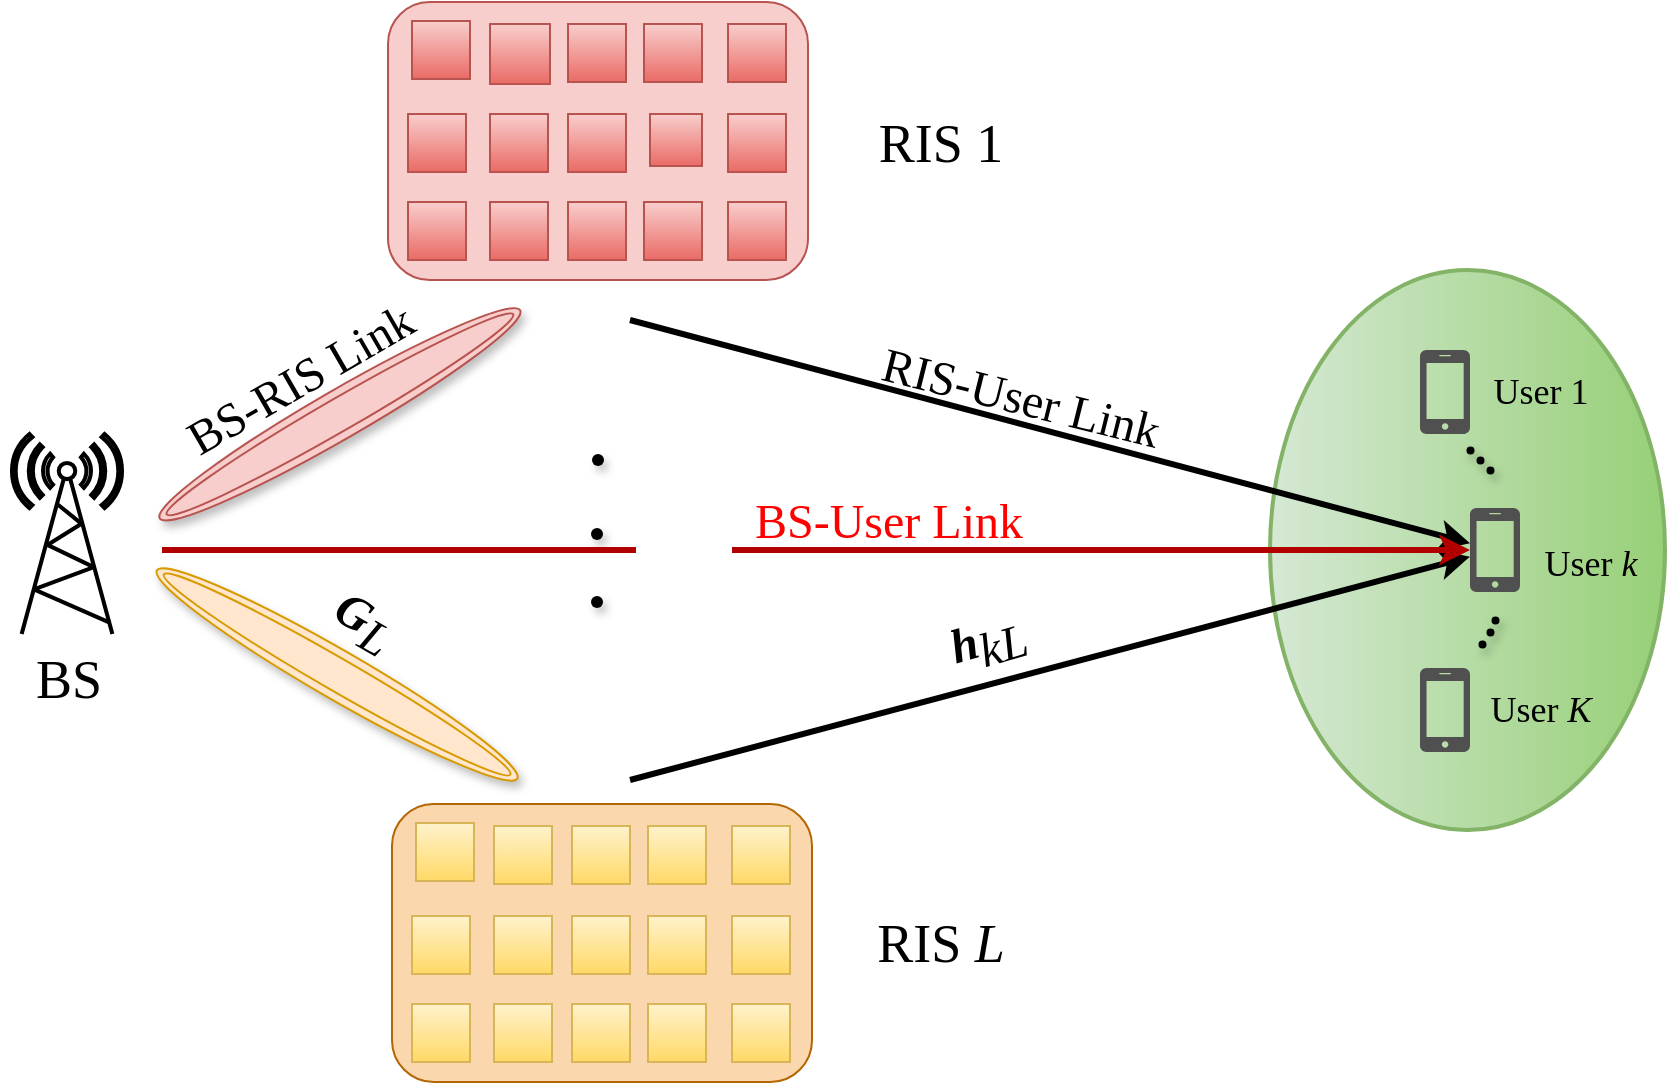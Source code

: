 <mxfile version="20.7.2" type="github">
  <diagram name="Page-1" id="80d4a630-b321-0f5e-ff81-c5a36ef4752d">
    <mxGraphModel dx="1305" dy="967" grid="1" gridSize="10" guides="1" tooltips="1" connect="1" arrows="1" fold="1" page="1" pageScale="1" pageWidth="1100" pageHeight="850" background="none" math="0" shadow="0">
      <root>
        <mxCell id="0" />
        <mxCell id="1" parent="0" />
        <mxCell id="YRPA_cbancDwPJsSHqZo-280" value="&lt;font style=&quot;font-size: 24px;&quot;&gt;BS-User Link&lt;/font&gt;" style="text;html=1;align=center;verticalAlign=middle;resizable=0;points=[];autosize=1;strokeColor=none;fillColor=none;fontSize=24;fontFamily=Times New Roman;shadow=1;glass=0;sketch=0;strokeWidth=1;rotation=0;fontColor=#FF0000;" vertex="1" parent="1">
          <mxGeometry x="489" y="521" width="160" height="40" as="geometry" />
        </mxCell>
        <mxCell id="5c82df7aa0dc6260-13" value="" style="ellipse;whiteSpace=wrap;html=1;rounded=1;shadow=0;comic=0;labelBackgroundColor=none;strokeColor=#82b366;strokeWidth=2;fillColor=#d5e8d4;fontFamily=Helvetica;fontSize=22;verticalAlign=middle;gradientDirection=north;direction=south;gradientColor=#97d077;" parent="1" vertex="1">
          <mxGeometry x="760" y="415" width="197.5" height="280" as="geometry" />
        </mxCell>
        <mxCell id="5CktjX8owWxFoJpZz1r7-76" value="" style="fontColor=#0066CC;verticalAlign=top;verticalLabelPosition=bottom;labelPosition=center;align=center;html=1;fillColor=#FFFFFF;strokeColor=#000000;gradientColor=none;gradientDirection=north;strokeWidth=2;shape=mxgraph.networks.radio_tower;rounded=1;shadow=0;comic=0;labelBackgroundColor=none;" parent="1" vertex="1">
          <mxGeometry x="131" y="497" width="55" height="100" as="geometry" />
        </mxCell>
        <mxCell id="YRPA_cbancDwPJsSHqZo-51" value="" style="rounded=1;whiteSpace=wrap;html=1;fillColor=#f8cecc;strokeColor=#b85450;" vertex="1" parent="1">
          <mxGeometry x="319" y="281" width="210" height="139" as="geometry" />
        </mxCell>
        <mxCell id="YRPA_cbancDwPJsSHqZo-52" value="" style="whiteSpace=wrap;html=1;aspect=fixed;fillColor=#f8cecc;strokeColor=#b85450;gradientColor=#ea6b66;" vertex="1" parent="1">
          <mxGeometry x="331" y="290.5" width="29" height="29" as="geometry" />
        </mxCell>
        <mxCell id="YRPA_cbancDwPJsSHqZo-53" value="" style="whiteSpace=wrap;html=1;aspect=fixed;fillColor=#f8cecc;strokeColor=#b85450;gradientColor=#ea6b66;" vertex="1" parent="1">
          <mxGeometry x="370" y="292" width="30" height="30" as="geometry" />
        </mxCell>
        <mxCell id="YRPA_cbancDwPJsSHqZo-54" value="" style="whiteSpace=wrap;html=1;aspect=fixed;fillColor=#f8cecc;strokeColor=#b85450;gradientColor=#ea6b66;" vertex="1" parent="1">
          <mxGeometry x="409" y="292" width="29" height="29" as="geometry" />
        </mxCell>
        <mxCell id="YRPA_cbancDwPJsSHqZo-55" value="" style="whiteSpace=wrap;html=1;aspect=fixed;fillColor=#f8cecc;strokeColor=#b85450;gradientColor=#ea6b66;" vertex="1" parent="1">
          <mxGeometry x="447" y="292" width="29" height="29" as="geometry" />
        </mxCell>
        <mxCell id="YRPA_cbancDwPJsSHqZo-56" value="" style="whiteSpace=wrap;html=1;aspect=fixed;fillColor=#f8cecc;strokeColor=#b85450;gradientColor=#ea6b66;" vertex="1" parent="1">
          <mxGeometry x="329" y="337" width="29" height="29" as="geometry" />
        </mxCell>
        <mxCell id="YRPA_cbancDwPJsSHqZo-57" value="" style="whiteSpace=wrap;html=1;aspect=fixed;fillColor=#f8cecc;strokeColor=#b85450;gradientColor=#ea6b66;" vertex="1" parent="1">
          <mxGeometry x="370" y="337" width="29" height="29" as="geometry" />
        </mxCell>
        <mxCell id="YRPA_cbancDwPJsSHqZo-58" value="" style="whiteSpace=wrap;html=1;aspect=fixed;fillColor=#f8cecc;strokeColor=#b85450;gradientColor=#ea6b66;" vertex="1" parent="1">
          <mxGeometry x="409" y="337" width="29" height="29" as="geometry" />
        </mxCell>
        <mxCell id="YRPA_cbancDwPJsSHqZo-59" value="" style="whiteSpace=wrap;html=1;aspect=fixed;fillColor=#f8cecc;strokeColor=#b85450;gradientColor=#ea6b66;" vertex="1" parent="1">
          <mxGeometry x="450" y="337" width="26" height="26" as="geometry" />
        </mxCell>
        <mxCell id="YRPA_cbancDwPJsSHqZo-60" value="" style="whiteSpace=wrap;html=1;aspect=fixed;fillColor=#f8cecc;strokeColor=#b85450;gradientColor=#ea6b66;" vertex="1" parent="1">
          <mxGeometry x="489" y="292" width="29" height="29" as="geometry" />
        </mxCell>
        <mxCell id="YRPA_cbancDwPJsSHqZo-61" value="" style="whiteSpace=wrap;html=1;aspect=fixed;fillColor=#f8cecc;strokeColor=#b85450;gradientColor=#ea6b66;" vertex="1" parent="1">
          <mxGeometry x="489" y="337" width="29" height="29" as="geometry" />
        </mxCell>
        <mxCell id="YRPA_cbancDwPJsSHqZo-62" value="" style="whiteSpace=wrap;html=1;aspect=fixed;fillColor=#f8cecc;strokeColor=#b85450;gradientColor=#ea6b66;" vertex="1" parent="1">
          <mxGeometry x="329" y="381" width="29" height="29" as="geometry" />
        </mxCell>
        <mxCell id="YRPA_cbancDwPJsSHqZo-63" value="" style="whiteSpace=wrap;html=1;aspect=fixed;fillColor=#f8cecc;strokeColor=#b85450;gradientColor=#ea6b66;" vertex="1" parent="1">
          <mxGeometry x="370" y="381" width="29" height="29" as="geometry" />
        </mxCell>
        <mxCell id="YRPA_cbancDwPJsSHqZo-64" value="" style="whiteSpace=wrap;html=1;aspect=fixed;fillColor=#f8cecc;strokeColor=#b85450;gradientColor=#ea6b66;" vertex="1" parent="1">
          <mxGeometry x="409" y="381" width="29" height="29" as="geometry" />
        </mxCell>
        <mxCell id="YRPA_cbancDwPJsSHqZo-65" value="" style="whiteSpace=wrap;html=1;aspect=fixed;fillColor=#f8cecc;strokeColor=#b85450;gradientColor=#ea6b66;" vertex="1" parent="1">
          <mxGeometry x="447" y="381" width="29" height="29" as="geometry" />
        </mxCell>
        <mxCell id="YRPA_cbancDwPJsSHqZo-66" value="" style="whiteSpace=wrap;html=1;aspect=fixed;fillColor=#f8cecc;strokeColor=#b85450;gradientColor=#ea6b66;" vertex="1" parent="1">
          <mxGeometry x="489" y="381" width="29" height="29" as="geometry" />
        </mxCell>
        <mxCell id="YRPA_cbancDwPJsSHqZo-206" value="" style="rounded=1;whiteSpace=wrap;html=1;fillColor=#fad7ac;strokeColor=#b46504;" vertex="1" parent="1">
          <mxGeometry x="321" y="682" width="210" height="139" as="geometry" />
        </mxCell>
        <mxCell id="YRPA_cbancDwPJsSHqZo-207" value="" style="whiteSpace=wrap;html=1;aspect=fixed;fillColor=#fff2cc;strokeColor=#d6b656;gradientColor=#ffd966;" vertex="1" parent="1">
          <mxGeometry x="333" y="691.5" width="29" height="29" as="geometry" />
        </mxCell>
        <mxCell id="YRPA_cbancDwPJsSHqZo-208" value="" style="whiteSpace=wrap;html=1;aspect=fixed;fillColor=#fff2cc;strokeColor=#d6b656;gradientColor=#ffd966;" vertex="1" parent="1">
          <mxGeometry x="372" y="693" width="29" height="29" as="geometry" />
        </mxCell>
        <mxCell id="YRPA_cbancDwPJsSHqZo-209" value="" style="whiteSpace=wrap;html=1;aspect=fixed;fillColor=#fff2cc;strokeColor=#d6b656;gradientColor=#ffd966;" vertex="1" parent="1">
          <mxGeometry x="411" y="693" width="29" height="29" as="geometry" />
        </mxCell>
        <mxCell id="YRPA_cbancDwPJsSHqZo-210" value="" style="whiteSpace=wrap;html=1;aspect=fixed;fillColor=#fff2cc;strokeColor=#d6b656;gradientColor=#ffd966;" vertex="1" parent="1">
          <mxGeometry x="449" y="693" width="29" height="29" as="geometry" />
        </mxCell>
        <mxCell id="YRPA_cbancDwPJsSHqZo-211" value="" style="whiteSpace=wrap;html=1;aspect=fixed;fillColor=#fff2cc;strokeColor=#d6b656;gradientColor=#ffd966;" vertex="1" parent="1">
          <mxGeometry x="331" y="738" width="29" height="29" as="geometry" />
        </mxCell>
        <mxCell id="YRPA_cbancDwPJsSHqZo-212" value="" style="whiteSpace=wrap;html=1;aspect=fixed;fillColor=#fff2cc;strokeColor=#d6b656;gradientColor=#ffd966;" vertex="1" parent="1">
          <mxGeometry x="372" y="738" width="29" height="29" as="geometry" />
        </mxCell>
        <mxCell id="YRPA_cbancDwPJsSHqZo-213" value="" style="whiteSpace=wrap;html=1;aspect=fixed;fillColor=#fff2cc;strokeColor=#d6b656;gradientColor=#ffd966;" vertex="1" parent="1">
          <mxGeometry x="411" y="738" width="29" height="29" as="geometry" />
        </mxCell>
        <mxCell id="YRPA_cbancDwPJsSHqZo-214" value="" style="whiteSpace=wrap;html=1;aspect=fixed;fillColor=#fff2cc;strokeColor=#d6b656;gradientColor=#ffd966;" vertex="1" parent="1">
          <mxGeometry x="449" y="738" width="29" height="29" as="geometry" />
        </mxCell>
        <mxCell id="YRPA_cbancDwPJsSHqZo-215" value="" style="whiteSpace=wrap;html=1;aspect=fixed;fillColor=#fff2cc;strokeColor=#d6b656;gradientColor=#ffd966;" vertex="1" parent="1">
          <mxGeometry x="491" y="693" width="29" height="29" as="geometry" />
        </mxCell>
        <mxCell id="YRPA_cbancDwPJsSHqZo-216" value="" style="whiteSpace=wrap;html=1;aspect=fixed;fillColor=#fff2cc;strokeColor=#d6b656;gradientColor=#ffd966;" vertex="1" parent="1">
          <mxGeometry x="491" y="738" width="29" height="29" as="geometry" />
        </mxCell>
        <mxCell id="YRPA_cbancDwPJsSHqZo-217" value="" style="whiteSpace=wrap;html=1;aspect=fixed;fillColor=#fff2cc;strokeColor=#d6b656;gradientColor=#ffd966;" vertex="1" parent="1">
          <mxGeometry x="331" y="782" width="29" height="29" as="geometry" />
        </mxCell>
        <mxCell id="YRPA_cbancDwPJsSHqZo-218" value="" style="whiteSpace=wrap;html=1;aspect=fixed;fillColor=#fff2cc;strokeColor=#d6b656;gradientColor=#ffd966;" vertex="1" parent="1">
          <mxGeometry x="372" y="782" width="29" height="29" as="geometry" />
        </mxCell>
        <mxCell id="YRPA_cbancDwPJsSHqZo-219" value="" style="whiteSpace=wrap;html=1;aspect=fixed;fillColor=#fff2cc;strokeColor=#d6b656;gradientColor=#ffd966;" vertex="1" parent="1">
          <mxGeometry x="411" y="782" width="29" height="29" as="geometry" />
        </mxCell>
        <mxCell id="YRPA_cbancDwPJsSHqZo-220" value="" style="whiteSpace=wrap;html=1;aspect=fixed;fillColor=#fff2cc;strokeColor=#d6b656;gradientColor=#ffd966;" vertex="1" parent="1">
          <mxGeometry x="449" y="782" width="29" height="29" as="geometry" />
        </mxCell>
        <mxCell id="YRPA_cbancDwPJsSHqZo-221" value="" style="whiteSpace=wrap;html=1;aspect=fixed;fillColor=#fff2cc;strokeColor=#d6b656;gradientColor=#ffd966;" vertex="1" parent="1">
          <mxGeometry x="491" y="782" width="29" height="29" as="geometry" />
        </mxCell>
        <mxCell id="YRPA_cbancDwPJsSHqZo-226" value="&lt;font face=&quot;Times New Roman&quot; style=&quot;font-size: 27px;&quot;&gt;RIS 1&lt;/font&gt;" style="text;html=1;align=center;verticalAlign=middle;resizable=0;points=[];autosize=1;strokeColor=none;fillColor=none;shadow=1;glass=0;sketch=0;strokeWidth=8;perimeterSpacing=0;" vertex="1" parent="1">
          <mxGeometry x="550" y="326.5" width="90" height="50" as="geometry" />
        </mxCell>
        <mxCell id="YRPA_cbancDwPJsSHqZo-228" value="RIS &lt;i&gt;L&lt;/i&gt;" style="text;html=1;align=center;verticalAlign=middle;resizable=0;points=[];autosize=1;strokeColor=none;fillColor=none;fontSize=27;fontFamily=Times New Roman;" vertex="1" parent="1">
          <mxGeometry x="550" y="726.5" width="90" height="50" as="geometry" />
        </mxCell>
        <mxCell id="YRPA_cbancDwPJsSHqZo-231" value="BS" style="text;html=1;align=center;verticalAlign=middle;resizable=0;points=[];autosize=1;strokeColor=none;fillColor=none;fontSize=27;fontFamily=Times New Roman;shadow=1;glass=0;sketch=0;strokeWidth=8;" vertex="1" parent="1">
          <mxGeometry x="129" y="595" width="60" height="50" as="geometry" />
        </mxCell>
        <mxCell id="YRPA_cbancDwPJsSHqZo-234" value="" style="sketch=0;pointerEvents=1;shadow=0;dashed=0;html=1;strokeColor=none;fillColor=#505050;labelPosition=center;verticalLabelPosition=bottom;verticalAlign=top;outlineConnect=0;align=center;shape=mxgraph.office.devices.cell_phone_iphone_standalone;glass=0;strokeWidth=8;fontFamily=Times New Roman;fontSize=27;" vertex="1" parent="1">
          <mxGeometry x="835" y="455" width="25" height="42" as="geometry" />
        </mxCell>
        <mxCell id="YRPA_cbancDwPJsSHqZo-236" value="" style="sketch=0;pointerEvents=1;shadow=0;dashed=0;html=1;strokeColor=none;fillColor=#505050;labelPosition=center;verticalLabelPosition=bottom;verticalAlign=top;outlineConnect=0;align=center;shape=mxgraph.office.devices.cell_phone_iphone_standalone;glass=0;strokeWidth=8;fontFamily=Times New Roman;fontSize=27;" vertex="1" parent="1">
          <mxGeometry x="860" y="534" width="25" height="42" as="geometry" />
        </mxCell>
        <mxCell id="YRPA_cbancDwPJsSHqZo-237" value="" style="sketch=0;pointerEvents=1;shadow=0;dashed=0;html=1;strokeColor=none;fillColor=#505050;labelPosition=center;verticalLabelPosition=bottom;verticalAlign=top;outlineConnect=0;align=center;shape=mxgraph.office.devices.cell_phone_iphone_standalone;glass=0;strokeWidth=8;fontFamily=Times New Roman;fontSize=27;" vertex="1" parent="1">
          <mxGeometry x="835" y="614" width="25" height="42" as="geometry" />
        </mxCell>
        <mxCell id="YRPA_cbancDwPJsSHqZo-238" value="User 1" style="text;html=1;align=center;verticalAlign=middle;resizable=0;points=[];autosize=1;strokeColor=none;fillColor=none;fontSize=18;fontFamily=Times New Roman;shadow=1;glass=0;sketch=0;strokeWidth=8;" vertex="1" parent="1">
          <mxGeometry x="860" y="461" width="70" height="30" as="geometry" />
        </mxCell>
        <mxCell id="YRPA_cbancDwPJsSHqZo-239" value="User &lt;i&gt;k&lt;/i&gt;" style="text;html=1;align=center;verticalAlign=middle;resizable=0;points=[];autosize=1;strokeColor=none;fillColor=none;fontSize=18;fontFamily=Times New Roman;shadow=1;glass=0;sketch=0;strokeWidth=8;" vertex="1" parent="1">
          <mxGeometry x="885" y="547" width="70" height="30" as="geometry" />
        </mxCell>
        <mxCell id="YRPA_cbancDwPJsSHqZo-242" value="User &lt;i&gt;K&lt;/i&gt;" style="text;html=1;align=center;verticalAlign=middle;resizable=0;points=[];autosize=1;strokeColor=none;fillColor=none;fontSize=18;fontFamily=Times New Roman;shadow=1;glass=0;sketch=0;strokeWidth=8;" vertex="1" parent="1">
          <mxGeometry x="860" y="620" width="70" height="30" as="geometry" />
        </mxCell>
        <mxCell id="YRPA_cbancDwPJsSHqZo-243" value="" style="shape=waypoint;sketch=0;fillStyle=solid;size=6;pointerEvents=1;points=[];fillColor=none;resizable=0;rotatable=0;perimeter=centerPerimeter;snapToPoint=1;shadow=1;glass=0;strokeWidth=0;fontFamily=Times New Roman;fontSize=18;" vertex="1" parent="1">
          <mxGeometry x="840" y="485" width="40" height="40" as="geometry" />
        </mxCell>
        <mxCell id="YRPA_cbancDwPJsSHqZo-246" value="" style="shape=waypoint;sketch=0;fillStyle=solid;size=6;pointerEvents=1;points=[];fillColor=none;resizable=0;rotatable=0;perimeter=centerPerimeter;snapToPoint=1;shadow=1;glass=0;strokeWidth=0;fontFamily=Times New Roman;fontSize=18;" vertex="1" parent="1">
          <mxGeometry x="850" y="495" width="40" height="40" as="geometry" />
        </mxCell>
        <mxCell id="YRPA_cbancDwPJsSHqZo-247" value="" style="shape=waypoint;sketch=0;fillStyle=solid;size=6;pointerEvents=1;points=[];fillColor=none;resizable=0;rotatable=0;perimeter=centerPerimeter;snapToPoint=1;shadow=1;glass=0;strokeWidth=0;fontFamily=Times New Roman;fontSize=18;" vertex="1" parent="1">
          <mxGeometry x="845" y="490" width="40" height="40" as="geometry" />
        </mxCell>
        <mxCell id="YRPA_cbancDwPJsSHqZo-248" value="" style="shape=waypoint;sketch=0;fillStyle=solid;size=6;pointerEvents=1;points=[];fillColor=none;resizable=0;rotatable=0;perimeter=centerPerimeter;snapToPoint=1;shadow=1;glass=0;strokeWidth=0;fontFamily=Times New Roman;fontSize=18;" vertex="1" parent="1">
          <mxGeometry x="852.5" y="570" width="40" height="40" as="geometry" />
        </mxCell>
        <mxCell id="YRPA_cbancDwPJsSHqZo-249" value="" style="shape=waypoint;sketch=0;fillStyle=solid;size=6;pointerEvents=1;points=[];fillColor=none;resizable=0;rotatable=0;perimeter=centerPerimeter;snapToPoint=1;shadow=1;glass=0;strokeWidth=0;fontFamily=Times New Roman;fontSize=18;" vertex="1" parent="1">
          <mxGeometry x="850" y="576" width="40" height="40" as="geometry" />
        </mxCell>
        <mxCell id="YRPA_cbancDwPJsSHqZo-250" value="" style="shape=waypoint;sketch=0;fillStyle=solid;size=6;pointerEvents=1;points=[];fillColor=none;resizable=0;rotatable=0;perimeter=centerPerimeter;snapToPoint=1;shadow=1;glass=0;strokeWidth=0;fontFamily=Times New Roman;fontSize=18;" vertex="1" parent="1">
          <mxGeometry x="846" y="582" width="40" height="40" as="geometry" />
        </mxCell>
        <mxCell id="YRPA_cbancDwPJsSHqZo-251" value="" style="shape=waypoint;sketch=0;fillStyle=solid;size=6;pointerEvents=1;points=[];fillColor=none;resizable=0;rotatable=0;perimeter=centerPerimeter;snapToPoint=1;shadow=1;glass=0;strokeWidth=1;fontFamily=Times New Roman;fontSize=18;" vertex="1" parent="1">
          <mxGeometry x="404" y="490" width="40" height="40" as="geometry" />
        </mxCell>
        <mxCell id="YRPA_cbancDwPJsSHqZo-253" value="" style="shape=waypoint;sketch=0;fillStyle=solid;size=6;pointerEvents=1;points=[];fillColor=none;resizable=0;rotatable=0;perimeter=centerPerimeter;snapToPoint=1;shadow=1;glass=0;strokeWidth=1;fontFamily=Times New Roman;fontSize=18;" vertex="1" parent="1">
          <mxGeometry x="403.5" y="527" width="40" height="40" as="geometry" />
        </mxCell>
        <mxCell id="YRPA_cbancDwPJsSHqZo-255" value="" style="shape=waypoint;sketch=0;fillStyle=solid;size=6;pointerEvents=1;points=[];fillColor=none;resizable=0;rotatable=0;perimeter=centerPerimeter;snapToPoint=1;shadow=1;glass=0;strokeWidth=1;fontFamily=Times New Roman;fontSize=18;" vertex="1" parent="1">
          <mxGeometry x="403.5" y="561" width="40" height="40" as="geometry" />
        </mxCell>
        <mxCell id="YRPA_cbancDwPJsSHqZo-258" value="" style="ellipse;shape=doubleEllipse;whiteSpace=wrap;html=1;shadow=1;glass=0;sketch=0;strokeWidth=1;fontFamily=Times New Roman;fontSize=18;rotation=30;fillColor=#ffe6cc;strokeColor=#d79b00;" vertex="1" parent="1">
          <mxGeometry x="189.5" y="605.07" width="208.08" height="24.33" as="geometry" />
        </mxCell>
        <mxCell id="YRPA_cbancDwPJsSHqZo-262" value="" style="ellipse;shape=doubleEllipse;whiteSpace=wrap;html=1;shadow=1;glass=0;sketch=0;strokeWidth=1;fontFamily=Times New Roman;fontSize=18;rotation=330;fillColor=#f8cecc;strokeColor=#b85450;" vertex="1" parent="1">
          <mxGeometry x="190.92" y="475.0" width="208.08" height="24.33" as="geometry" />
        </mxCell>
        <mxCell id="YRPA_cbancDwPJsSHqZo-264" value="&lt;b style=&quot;font-size: 24px;&quot;&gt;&lt;i style=&quot;font-size: 24px;&quot;&gt;G&lt;/i&gt;&lt;/b&gt;&lt;sub style=&quot;font-size: 24px;&quot;&gt;&lt;i style=&quot;font-size: 24px;&quot;&gt;L&lt;/i&gt;&lt;/sub&gt;" style="text;html=1;align=center;verticalAlign=middle;resizable=0;points=[];autosize=1;strokeColor=none;fillColor=none;fontSize=24;fontFamily=Times New Roman;rotation=30;" vertex="1" parent="1">
          <mxGeometry x="281" y="567" width="50" height="50" as="geometry" />
        </mxCell>
        <mxCell id="YRPA_cbancDwPJsSHqZo-265" value="BS-RIS Link" style="text;html=1;align=center;verticalAlign=middle;resizable=0;points=[];autosize=1;strokeColor=none;fillColor=none;fontSize=24;fontFamily=Times New Roman;rotation=330;" vertex="1" parent="1">
          <mxGeometry x="200" y="450" width="150" height="40" as="geometry" />
        </mxCell>
        <mxCell id="YRPA_cbancDwPJsSHqZo-266" value="" style="endArrow=classic;html=1;rounded=0;strokeWidth=3;fontFamily=Times New Roman;fontSize=24;" edge="1" parent="1" target="YRPA_cbancDwPJsSHqZo-236">
          <mxGeometry width="50" height="50" relative="1" as="geometry">
            <mxPoint x="440" y="440" as="sourcePoint" />
            <mxPoint x="710" y="560" as="targetPoint" />
          </mxGeometry>
        </mxCell>
        <mxCell id="YRPA_cbancDwPJsSHqZo-273" value="" style="endArrow=classic;html=1;rounded=0;strokeWidth=3;fontFamily=Times New Roman;fontSize=24;" edge="1" parent="1" target="YRPA_cbancDwPJsSHqZo-236">
          <mxGeometry width="50" height="50" relative="1" as="geometry">
            <mxPoint x="440" y="670" as="sourcePoint" />
            <mxPoint x="710" y="560" as="targetPoint" />
          </mxGeometry>
        </mxCell>
        <mxCell id="YRPA_cbancDwPJsSHqZo-274" value="RIS-User Link" style="text;html=1;align=center;verticalAlign=middle;resizable=0;points=[];autosize=1;strokeColor=none;fillColor=none;fontSize=24;fontFamily=Times New Roman;shadow=1;glass=0;sketch=0;strokeWidth=1;rotation=14;" vertex="1" parent="1">
          <mxGeometry x="550" y="459.33" width="170" height="40" as="geometry" />
        </mxCell>
        <mxCell id="YRPA_cbancDwPJsSHqZo-276" value="&lt;b style=&quot;font-size: 24px;&quot;&gt;&lt;i style=&quot;font-size: 24px;&quot;&gt;h&lt;/i&gt;&lt;/b&gt;&lt;sub style=&quot;font-size: 24px;&quot;&gt;&lt;i style=&quot;font-size: 24px;&quot;&gt;kL&lt;/i&gt;&lt;/sub&gt;" style="text;html=1;align=center;verticalAlign=middle;resizable=0;points=[];autosize=1;strokeColor=none;fillColor=none;fontSize=24;fontFamily=Times New Roman;rotation=344;" vertex="1" parent="1">
          <mxGeometry x="589" y="577" width="60" height="50" as="geometry" />
        </mxCell>
        <mxCell id="YRPA_cbancDwPJsSHqZo-277" value="" style="endArrow=classic;html=1;rounded=0;strokeWidth=3;fontFamily=Times New Roman;fontSize=35;fillColor=#e51400;strokeColor=#B20000;startArrow=none;" edge="1" parent="1" source="YRPA_cbancDwPJsSHqZo-278" target="YRPA_cbancDwPJsSHqZo-236">
          <mxGeometry width="50" height="50" relative="1" as="geometry">
            <mxPoint x="206" y="555" as="sourcePoint" />
            <mxPoint x="706" y="565" as="targetPoint" />
          </mxGeometry>
        </mxCell>
        <mxCell id="YRPA_cbancDwPJsSHqZo-278" value="" style="shape=image;html=1;verticalAlign=top;verticalLabelPosition=bottom;labelBackgroundColor=#ffffff;imageAspect=0;aspect=fixed;image=https://cdn2.iconfinder.com/data/icons/onebit/PNG/onebit_33.png;shadow=1;glass=0;sketch=0;strokeWidth=1;fontFamily=Times New Roman;fontSize=35;" vertex="1" parent="1">
          <mxGeometry x="443" y="531" width="48" height="48" as="geometry" />
        </mxCell>
        <mxCell id="YRPA_cbancDwPJsSHqZo-279" value="" style="endArrow=none;html=1;rounded=0;strokeWidth=3;fontFamily=Times New Roman;fontSize=35;fillColor=#e51400;strokeColor=#B20000;" edge="1" parent="1" target="YRPA_cbancDwPJsSHqZo-278">
          <mxGeometry width="50" height="50" relative="1" as="geometry">
            <mxPoint x="206" y="555" as="sourcePoint" />
            <mxPoint x="860" y="555.0" as="targetPoint" />
          </mxGeometry>
        </mxCell>
      </root>
    </mxGraphModel>
  </diagram>
</mxfile>
